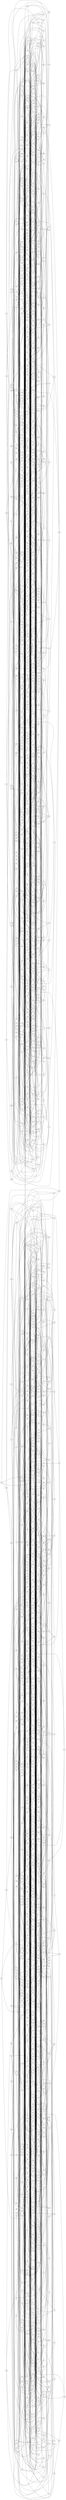 graph G {
	graph [layout=dot rankdir=LR]

ltm -- {zrn plv vlb btf};
kll -- {djh qzh};
jzt -- {dhf};
dxr -- {ljf};
xmp -- {mfn hrk bnx bjl};
xlq -- {qkk lpl hms};
nzd -- {jtj nxh kds ckj};
rvh -- {mcv hfv gst jvs};
qcp -- {nmz};
bqn -- {gdz kmv dkm qdt};
jmq -- {hzn fzs ptc skt};
rvq -- {xrg zpc};
qft -- {svh};
dqm -- {kbn gnm pgl vgz};
pkm -- {bqt kpd pbk};
clq -- {tdn rsf qrx dlc};
mqj -- {prv hhd tmk fgb qjh tcr zzg};
xrk -- {ntv};
fkq -- {nxh qlr mmn};
qhk -- {vtr qhf kbd};
jdk -- {mdb};
kcv -- {gdz txb zqd chj};
drc -- {tsk zcs hrd vsx pnr};
kml -- {hhp mlc znk};
nmf -- {mvr lhx nxg};
pjv -- {nqb bgn pdl mqf bdf};
dlc -- {cnp xfr jrk};
hfx -- {xdg msn mtc mlv};
jtt -- {pjc dvj mzb};
tsd -- {prt ksz mqn};
kbn -- {sgs rgk};
bqt -- {qtr dqh};
ztf -- {npz pdb nvl gvv};
vfb -- {xjs mhz};
cpf -- {prq xfr qvq};
dtc -- {qgb rpt sns jnn lng};
mff -- {tjz pvp nbx kzs};
lps -- {bps vdz spk szf};
dvz -- {bsq cbh};
knc -- {ckj rhh};
hfb -- {hpr xsd tnv qvb};
ldt -- {kms jrp rsx bss ksq vfb};
bvq -- {ggf znk};
hhv -- {nsr};
kfp -- {lpl bmd ccm};
qjx -- {pcr ppd bqh dxr};
jqh -- {bcz ppm hqd};
qvr -- {xgv mhq chj kft};
shc -- {nzf pbh kdh};
qhf -- {gms lpc xhd};
pjc -- {vcj};
gpv -- {rqr hvd vtq};
bps -- {glm xsq jtj};
rsf -- {ctd};
nfr -- {nmf ckd qvb};
kbk -- {dpq};
mmd -- {xsd};
nzc -- {fgr slp};
spd -- {dzs xqv};
qtz -- {xsq dgr mfv szf jkz};
ngr -- {jkz zjq};
lgg -- {bcz mhz cnj};
rrr -- {jcx kxk rjm kbm};
lrf -- {jqt lvc jdr fgq jch};
dfx -- {glm flk lzp cmz};
fgb -- {jnf};
jkp -- {lbp znv};
chz -- {gxq dgr jkz};
mlf -- {bpp qft fsp};
jtv -- {smx qlh vrg mqf};
qcs -- {tcl bxp mlf};
rfl -- {zpx jzh nss bdz};
ksg -- {cqr};
jzk -- {lxr gxk tgn};
ztd -- {prv};
smc -- {xsq knj gxq gpb};
rpt -- {lkr chr};
ptc -- {jvr nkf};
vsf -- {vjg};
kgh -- {klq mjm drg};
jzh -- {mvr zpc gkp};
gzp -- {fdv};
fsh -- {kkr gbl};
ghj -- {cbc};
zsx -- {kkv szf};
nsp -- {slp mln mzm gcm};
sxs -- {jvc nqb};
qhq -- {npx lrx bkb};
zbc -- {zzh mph tbx tcg};
bzn -- {gnm};
ljz -- {kkj rsf fbq chh};
sqh -- {gtx jqh hhv zkd};
xpl -- {lsh};
bkz -- {tfv};
chf -- {gpv gtx kdh kts};
lsz -- {jtj tgn};
krg -- {xbp nsr};
qqh -- {qgh vkd qvq};
lsd -- {jcj ggz jln zrn qlr};
nrf -- {cgv};
bkb -- {jjt};
vmv -- {kpq mtq hzr};
hjr -- {xlg qgh tkz};
dqf -- {hhg sgc kvc};
cnz -- {btg vqv fxg cpg};
plr -- {pqm hnk bmb prn};
blz -- {nqb};
dbf -- {hdl hxz chf frm};
nhg -- {sjq kqq qzd mmn mnl};
ccv -- {pct kjv grk};
fdx -- {ccv zfm cdh pxm};
cvt -- {kdq vlc cgv tjk};
mpj -- {kxn jcg lhd};
szm -- {ctr};
bhz -- {mlr cmz};
glm -- {jsp};
fms -- {tfj cjf qzh fzk};
dsf -- {prn dkj bqn vkh};
mdh -- {sgr qsp};
mqb -- {qpv txt lvc qsv};
nkf -- {lpc};
flq -- {tlb hkg qbs hst};
czv -- {jjf lhd};
gtb -- {lzc pzs bhk};
bbt -- {vfb czn ndp};
sbn -- {bfq nft kpj};
gvs -- {mtx dkh dbm rnf lrx};
lbx -- {zbk};
tfv -- {kds dmm};
kkl -- {mfs zqd fbq brx};
ksc -- {xjs hmz szm hnn};
cfv -- {nvl};
zjq -- {mfr smh rmv};
kzf -- {tjz qcx lpb qvb};
zjc -- {xdf frm zch qjb};
kdk -- {dxv zhc};
dzd -- {sdq qlx kjs};
kct -- {cxr svr};
sgq -- {bpk nfk};
shq -- {sll zsx};
lzj -- {bzn xfx mlh};
zxq -- {fmr kxp rhq};
stm -- {xzj qlh kvc hnd};
bfl -- {zcs jnn};
mzv -- {ntd dvz hnx rtq smx};
dlb -- {nrf mnb xqz};
rzv -- {lkp bmb bsq};
vzk -- {vlv dkj};
klp -- {prt};
nbx -- {jqn mzb};
fcr -- {bdt};
hzr -- {ghc fmf};
crg -- {xsc zbh};
gpt -- {tjg bdl mdz tch};
mxg -- {zcb rcn};
dhg -- {mmr rdf lbp lkp};
jcf -- {vlg hcg};
llb -- {qbs};
jjs -- {lmb gff dxt xhk};
vhr -- {pjc};
nlk -- {kqm jdb tzz kgn};
dqn -- {fbh bpz jjt gtv djb};
prx -- {tkj};
ghc -- {ktv kjv};
tjf -- {jgx shh bzf};
sdq -- {mlf grf};
mht -- {cfj cvz pnr sgs zfv};
xdj -- {npz};
ggj -- {bqq};
ppc -- {hlh nzt};
blq -- {blr ltl cbc rkx};
fbl -- {hvv ptc};
sqf -- {xcs txb};
ltq -- {lrx phn kqb bjt mzm qjb};
ctd -- {qcz};
qxg -- {fcr};
lxb -- {kll mfs kjg tgn};
hbz -- {pgg qbs};
pvq -- {qjv nfv};
jqr -- {pbk vrg qcp ktp};
ksf -- {bjt jqn xhd mdk zbf};
tqm -- {tnm qhq vjp ssf};
mbz -- {fmc xrj jvd dbc};
hlp -- {jhk rcd prq fgm};
ggp -- {jvv snl nxz znv chn};
zpp -- {fdr prx tsx kbk};
znr -- {fsh pzs gtf xhn};
mmp -- {hdl nzf rrq jrp vtq};
pzf -- {xfj thr gzp};
dbm -- {thr vzv pkb};
vvn -- {bgd xjb kml};
dhl -- {xlg shq tmk dqf crh};
lxj -- {pvp};
rzn -- {xzv vjg cgt jht qcs};
nvr -- {cxn jvd rxt};
sbt -- {pdz zdz tcv hsx rnn};
kxk -- {npv};
vbc -- {nzj};
pjh -- {lpb kzj hqd};
pfc -- {sqf rhl jvs kjg};
scg -- {xst tcm kdn rxq};
kmf -- {tht ttn hrk mhl};
rkj -- {jgm};
hpt -- {mrd dct pkn};
zvn -- {hpt qqs ztc pbv};
rhd -- {qlh glm mjm znd tvv};
jfg -- {tcm vmj gtv gjf};
bpz -- {tjg xjs};
lmz -- {qvn dpp gjf hrj};
npd -- {bdf jrl vfq};
ksb -- {smh nxz fmc};
dnb -- {svj mpl xjx djh};
gxq -- {zhc rhf};
gbq -- {kgl dfl vdl xcg};
nvg -- {fxs};
tqs -- {fdv zfr llb ssg};
qgf -- {xqz chj sxh zxz};
mgz -- {qxg grf};
gjf -- {ttf vps};
fxz -- {dcp bdv jmx thl txg};
zqv -- {pgm jdl};
xbx -- {hdd hlv zqg};
smv -- {jzr};
ztt -- {lbp sgc qlr kqr};
jdl -- {qkn};
plv -- {jzk dkx ctd gzr sjx};
ptn -- {qkj hjg qsq xsd};
xmt -- {dkk zjr mzb ljt};
ccm -- {qkj};
ltp -- {cqd pct gng rkj};
bmd -- {qdv};
kxf -- {njp hhr};
vrc -- {dbg cgt jqm zhx};
jbc -- {czv kfp pgg};
dhm -- {rkl sgv kll};
pvh -- {mdk xhn knx};
rdk -- {lpb ggj mhl};
sqz -- {ksd ltg pjs tpj};
nqq -- {mkh npz};
qvf -- {gkv blr};
lhl -- {vvg ggt qzj zrq};
gzr -- {lls ckj};
clr -- {ljt nlt fll qjb glb};
gxk -- {rzv klc};
gqn -- {klp};
jch -- {fqz prx pdb};
dfv -- {jzr kbs};
cmz -- {klq pjt};
btx -- {bnj tfs hsz};
bkv -- {kms mzg bdl qsq lrg};
kxb -- {rkg sjx fmr};
rzz -- {bbf pqn cql hnk};
czb -- {qrl};
xtn -- {lqg lgg mlc srq tcq};
chh -- {klc mxg lsz};
hvb -- {vmr xdf mzm phn};
kkh -- {mdb bvz dpp lvx qkp mzm};
cql -- {vgz pfk ksg};
vgj -- {lng dzs hmr xrk vxr};
qkk -- {hhp ggf};
dgc -- {gjf fcl jgd dnj zsz jzh};
flv -- {nmq ppc zch};
rjm -- {tlb vlg};
nlt -- {nft fcn kcz};
vfm -- {bgn};
tcv -- {cgv};
hrk -- {bkb ndc};
fxg -- {xxc bbf qnm fgb};
vkh -- {prt};
jrp -- {hft ngv};
rxv -- {vqr gkp bnx ptn};
rnf -- {fpp jbf};
vxx -- {vhr vdl mfb kxv rnf};
lbp -- {kdx pqv};
jgg -- {cjf bhl pqv bfl cqr};
hjx -- {qft fmf ktv bcz};
cdl -- {czb mlr pdz};
ghp -- {kqm fxj vlb};
crh -- {dlc rhq cnl};
qmc -- {ngg jfj kbd};
rfn -- {mtx ltl rvq bxp bgx};
xcg -- {xbk tpr};
mjm -- {txg};
rxt -- {bqq ccb dqh pbl};
qmp -- {pvq ghc lvx bdl hnn};
lsm -- {rtq ksr cqb hnk gvl};
vqj -- {vjp qqp jzt vlr};
xbh -- {prx mzg vcg};
kxn -- {mdk};
zds -- {zbk dgr bpc};
xqv -- {bdv qvc};
pbh -- {hms qkn};
tkj -- {bdl tpr ltg};
jzr -- {cxc lqg};
snl -- {fmr vrg klq mxg};
gcm -- {npx};
rhc -- {tnj nzt hhv};
nhs -- {pkn jvd vst};
vbd -- {dmm lbx tfs xcs};
dgk -- {kjs vtr};
bxp -- {nft gtv};
lzp -- {bmb gxq};
xpf -- {jrl cnl pzb ktl fpt};
hdk -- {dlb rsk xpl};
qmx -- {spf lgz zfr};
ktp -- {lsh};
bnf -- {ngv txt};
pqz -- {tnm mqd hdd rrq};
vjq -- {gms};
hjf -- {mmd xjc rdm qkv smv};
qlj -- {kqm};
tnr -- {rxz};
czh -- {chs rfs gbf};
prn -- {rkg rnx};
chn -- {hqz};
zzg -- {kgn nmz};
xbm -- {mqn hrd kdk};
bmx -- {fmc vkd tbm};
mkt -- {gvp czb lzd lgh};
tjk -- {hbb qgq bbl};
dct -- {prt pqv};
ldk -- {kqb mkh mvg cjj};
tht -- {grk};
phc -- {dbz pkn hlg};
gvn -- {xjx nlk qct szr};
dpd -- {qmc rdm dxr sbn};
zdq -- {fqz fdv};
thm -- {lbl msn};
tvf -- {qsh kxp};
rbk -- {mvg hdd};
bgd -- {tcm jgm};
qpg -- {cvg jkj ktn lvl xdn njr};
vml -- {glr};
gbp -- {hmt clq kzm};
stq -- {nzf zbs mzg};
vxm -- {rkl mfs hhg};
vrh -- {ddx fzk knc mhq};
mrd -- {znd};
bcf -- {ldq plc bvv zhh nlv};
fvk -- {mpl hnq brx};
xsc -- {ksr};
jcx -- {tnr psn pnd};
glr -- {xvr txb shh};
mlv -- {zdz pms};
kxl -- {fmf pvj vsp vtr};
zbh -- {hjc};
pjt -- {dqh};
vcg -- {mhz bvv};
tfj -- {pdf gmk};
jvc -- {dzs xcs ksg};
tnj -- {hfs};
jck -- {vkp vml rxn dgs};
mjc -- {tjz jdl jjn pbs gzd};
tcj -- {nzf ltp xdn pvh};
qtm -- {fqz};
xch -- {jhn fgp pjs ktb xbk};
cln -- {pff nzj hzc ghp};
cbj -- {hxz vfb};
kzs -- {pjh};
qrx -- {qdt hzm};
ktj -- {qsp};
xkm -- {vvf kvk fbg fgr};
qbq -- {nxz qrx tdn hnt dvq lng vbc jkg};
hnx -- {mmr};
ssl -- {bgx vfg vtr bnf ptj};
cfd -- {bvm vmq cdh xqj bqz};
vvp -- {lsh tdn};
rmv -- {lbx rhl};
lhq -- {lvc vvv bvz ppc};
rxq -- {jdk sgr xdj};
cjj -- {bdc kms mdk bhn};
nxp -- {kxn gms};
scf -- {xfb};
bvf -- {vgz kqr};
pcr -- {sml vjg};
fns -- {jvv lmb nxd};
bdg -- {gtb xnx fkb scf fcr vdl lnd};
hct -- {lpc};
zzh -- {qcd};
bdc -- {qkn jqn};
cxp -- {pzb qzh cxn bhz};
njr -- {qqk qkj};
cds -- {vlt dcf ljt};
txb -- {kkj};
gbl -- {mrm};
ksd -- {mks nbx xqj};
bhl -- {vcm};
kmk -- {vtr fdv dfv};
vzv -- {hmz xqj xhn cxc};
skr -- {ccb mfr gqn};
pln -- {zqn};
hns -- {dqh xrk qmk xlr};
vtk -- {glr kjl gfj dxt};
hlv -- {dfn mgr};
cph -- {kqb rng kxk hbz};
tsj -- {ktj nrm gvv};
pqn -- {xqz bzn phc kmv};
scd -- {mnb dlk sjx cbp};
xdx -- {jjt};
hqq -- {fgh};
kjg -- {knj bhl};
mmc -- {dgk lvc vcj};
flb -- {kdq};
gls -- {mnl rcd cpf};
pzz -- {vxr ctl hzm};
pvm -- {nmj gdz npm zbh};
kdn -- {dpq};
sjx -- {tdh};
dsg -- {qcz vbc vpl};
llc -- {mxg sll};
psn -- {bcl fcr};
cdp -- {hkg xst mfb};
jcm -- {zrn prq pnr tqc};
hmc -- {vcf jzr};
hlb -- {kxn fbl qjg nsz dhf};
jxk -- {qrn};
mqn -- {dkx lbl};
lnt -- {cbp pms qsz zfg};
ncr -- {tht ndp fcm sdq};
zrj -- {ljf vvv kqb};
jff -- {hrj xdj gkp};
znx -- {qgt gzc smv};
xgv -- {sxs xfx};
lpp -- {vxr mpl};
bxj -- {fns jsp zqd smb};
vqr -- {hlv cjp};
cxn -- {dgs bgn};
dpz -- {xhz};
njp -- {mpd gqn};
xlg -- {jtj xpl};
gnx -- {hlv zpr bpz};
sgr -- {ndp};
fdn -- {pdb jjn xst tcp};
pdv -- {kdn kxn frn};
rhq -- {hmr};
bgx -- {jqv hst};
kxp -- {hkc};
phn -- {lvc};
qzj -- {dgs dvq};
mjk -- {mzb psk};
gnm -- {jrl};
jnn -- {rnn};
pfm -- {fmc jmx gff dnb};
xqs -- {lmb fmr bkz ktl};
gbf -- {fsh vcg zpk qft};
tnm -- {bvm fkb};
cvc -- {dxt bbr htx ngr};
jpl -- {jrq xdq};
jhk -- {drg};
bzf -- {jrl zzg qmk};
cpn -- {qjx cbj vzv mvt};
mkd -- {nss vcf dzd kbm fqg qrn};
hgt -- {fgq bsk};
qsq -- {qkj};
zss -- {hqq ctc bgj zjq};
hpm -- {tcm fcb xdx};
cdh -- {tfx nlt};
hvj -- {zpr kzs};
hjc -- {vkm};
gst -- {kkj nvg rhd lls qgf nfk};
pzm -- {jgm zqn};
vgb -- {fqg kxk mjk gpn};
jpt -- {qjh dlk thm tdn smb};
xfx -- {mjm};
qnc -- {zpc};
tmk -- {kds vfq};
rqh -- {qhr lhd bjx dxr};
fpp -- {cjp pgg};
dhn -- {bps xzj cjf};
zpt -- {jsp ddm hnq hfl jpb bzr};
sqx -- {vfm dck kqq};
vst -- {qtr kqq hnq};
crl -- {vhr dgk scg bqq};
kxt -- {gls fkq gfj kqq kdx tcg};
bdt -- {knx};
cqb -- {ggz kjg ksz};
qmk -- {kgn};
ddx -- {fgm};
mfr -- {cff zcs};
zgd -- {qtr jzk gnm cdl};
qsz -- {pmd tdg fgb ctl};
cnl -- {jhk dkx};
hqr -- {stq bvz bdt tpj};
dnn -- {dqx tsk nmj kpd};
tvv -- {cxs kgn lls};
drz -- {hht kkq vkp};
xxm -- {jmg rsf zds vst};
gkb -- {hqz qtr lcf tdh};
mjv -- {dmj czb gpb};
tst -- {pgg vcf};
fxj -- {kkv zxz};
fcj -- {hct hkg};
jmx -- {fmr};
lvz -- {jqm qdv tkr};
qvn -- {dbg npx bpz};
jjf -- {jbf dhf};
bjt -- {khf};
jjl -- {cff ntv kxb};
xzr -- {kpq jfj dfn zdc prx};
cnk -- {kct hts hsz};
cbh -- {flk hjc hqz};
nsl -- {pgg};
kgl -- {hnz gsb npv fgr};
stg -- {lkp lbx fvk};
hln -- {mff zpr pln jqt};
lhx -- {xbk bgd};
fgm -- {hsn};
fvv -- {knj rxn mjv hmt};
nmj -- {vkh drg};
nzh -- {bsk fgr ktv};
ggf -- {ctz};
jzs -- {sqf tdh sll dhn};
qgm -- {rmm lpl};
cnj -- {hms rqr nzc hct};
qvl -- {vzk hpt hht npd};
fcm -- {mfb};
vlv -- {brx bbf};
kpj -- {ptj};
spb -- {fbl nxp jss gxr};
hfl -- {kxp nxz};
lxt -- {smx bvf pdz};
nsz -- {pzm rqr hcg};
hjg -- {tng bsz grk};
dcf -- {tcd lbj phz dhf tcm tkr};
bnk -- {kmk qvb vrc};
nqp -- {tpr bnm bdz kkr};
cvg -- {fjq gdn};
sgc -- {lnm};
svj -- {rnx qgq};
zqz -- {gtx};
bgr -- {bpc cmz zkr};
zrv -- {qkg};
qqk -- {kms mhz ltg krg};
znk -- {fkb};
kbq -- {nmq jqg bkl};
mtn -- {bkb nqq ttf jdr srq};
dnj -- {mrm fcm};
kvk -- {jgm fmf};
cxt -- {nnp khf bpp gqr tcd tpj pbs};
rkx -- {qll npx kml};
hpr -- {zdc fjq};
rgm -- {zqz rxz ctz gtn};
mnl -- {zkr lbl};
jnx -- {jcx klb vps pjc jdk};
bss -- {jnc rvq ffl};
jdt -- {kpq qvf fdr nsl};
mpn -- {nlv jqt xbk jqg};
qgb -- {prt rtd};
krm -- {qhr dfn kdr qnh};
tjb -- {xlr crg hsn czf rcd};
gmq -- {mkh};
jkc -- {xzv nfm bkq gtv};
glx -- {knb ccv nfr nsz};
ssk -- {ppm gdn svh};
pxt -- {jkp hnt tfj mzq};
mtc -- {bhz sjq sdn xkp cxn};
zfv -- {txg};
dvj -- {bfq ktb pgg};
xgp -- {ksg dhz zbk};
hxd -- {pzf vlr jhn pct pzs};
qxr -- {fkj};
xsd -- {qjg};
vmq -- {vps tnm gjf};
mdz -- {qmx vcf ztj gcl};
mzc -- {kct lpz smb zrv jkg};
nnp -- {kbs};
tmg -- {jzf kgc drz nqb hqq};
nzt -- {pfl qbs};
rng -- {ndc};
jln -- {sgq kcm nhs};
dkj -- {qgv};
dmv -- {nkf xzv qsp mfb};
rgk -- {jnf fbq frg};
nss -- {jvr psk gng};
kcj -- {cbp cpg vlz bfl cqr};
fzn -- {ngv kdn sml};
qck -- {fgq hlv vmj kpj};
mrj -- {sns bpl dsf qsh};
rvl -- {llb bnm kbs};
mxs -- {frg nxh rgn};
xmg -- {fjx dpz qmc nsr qhr};
nxh -- {xcs};
qpl -- {chr dcp};
hqv -- {jrl njp xqz lnm};
qvq -- {lpp rmh sgv};
zdz -- {jmg};
xkp -- {pjt};
pzp -- {kqb xfv cjp xzv};
mqq -- {zzh hnl ztt};
kcm -- {cnp sgc};
kzm -- {hnq cqr kpd};
prv -- {mnl};
lsn -- {crg vvg rhd xpl};
sds -- {mhh jzf hnj cxs hht bvf btg};
kmt -- {qlk hhd nnn};
rcn -- {vkd};
dnp -- {lgf vlb lnm};
hdd -- {ptj};
ndv -- {pms zfv rhh};
jkj -- {ttn qxg vjt lvx vsf};
klb -- {jhn gtx};
qkv -- {gqr vlg ppd};
pkz -- {htx dnp ndv gff};
nrj -- {nnn chr};
dvq -- {nfk rmv tfs xrj};
mmz -- {vvf rxz vsl zqn};
xzv -- {chs};
qlk -- {mpl qgq};
qcz -- {jdb};
tch -- {zjr jxk jdl hbz};
spk -- {pms jmg kkj};
bhk -- {jzt zdq pxm mlf};
kft -- {vvp xdq cff};
shs -- {rbk psn fsp zfm grk};
nfg -- {vgz vvg sgv};
xdl -- {bkl kkr kvz};
kvz -- {szm zfm ldq};
tqt -- {rmh kdq kgc xfx};
bjl -- {dkh fsf};
xvr -- {xjx tzz zbk};
dxv -- {pkn};
rrq -- {ndc};
dpj -- {nzf mvg bcz};
ksz -- {ztc bns};
fll -- {gpn};
skt -- {qvb svh gkv znx};
mcv -- {bcb dmm};
ngg -- {mdh fcn kjm};
jrq -- {pdf};
kqb -- {jhn};
zsz -- {qgm};
ztj -- {bdz};
hmt -- {kqm};
zns -- {bcz sml rrb xlq};
jtg -- {pmd bmb dkm};
nxx -- {btx kgh scl szf};
dtb -- {svv njr nrm gbl};
qzx -- {jnc svh kcz spf};
tlv -- {zkr mlh stg skr lng};
mrq -- {xhz zbg tnr xnx};
kgj -- {bpz qlx sgr tkr};
gpb -- {ztd kds};
pms -- {fbq jrq};
fcb -- {zqn hqd flv};
qct -- {hpt dxt jvs pdm};
kjs -- {lvx};
hts -- {cmf ggt qcp mlv};
ntv -- {sgs jnn cgv lmb};
lst -- {cgt};
fnt -- {jvc znd tqc};
qmj -- {rll dzs mkv vsx};
sgv -- {pxc};
qnm -- {hns mnb xhk};
pmv -- {hpr jgd szm gsb};
kbm -- {qvn fqg};
ttf -- {qsv};
zhx -- {ppc jgm qgt};
vpl -- {zrq rsk};
pjs -- {gpn};
nrt -- {tlb kjv};
gkv -- {bvz};
lkq -- {qtm knb bjx gbl};
lcf -- {svj zrn hhg};
zjr -- {nzh};
rvt -- {qpv dpz bnx cfh};
lnd -- {zfr pgm bnk};
xfr -- {msn chr};
cmf -- {nlk};
dlk -- {lpp rkg};
kbg -- {ltg kjf mks gng mgz};
qht -- {hrd bcb sjq zcs};
tlb -- {tpr};
mkk -- {hmt pfk};
kjt -- {fdv mmd tcq hpm};
bgj -- {hdk};
qzd -- {sns kkj xsc};
pqm -- {jkx vfq tkz};
vlt -- {pdv qnc klb pfl};
qgh -- {jvs fgh};
rsk -- {rhf};
szr -- {lkr};
gmk -- {zbk};
knx -- {nmq};
lvn -- {bmx lzj szr cnk bgn ksz nvr};
ffs -- {rsf jck lgf zfv};
lll -- {tst};
ctc -- {xbc xqv qtr};
ftn -- {gvl jsf jpb dxv};
lsq -- {rgn ctd crg rzg};
ldq -- {fkb};
kcz -- {vsp};
tbm -- {mph qcd};
ddm -- {mqq kxp prv};
mmn -- {szf rpt};
nxg -- {dpq ndc};
gtf -- {cbc nqq bdc};
qll -- {hdl pln nxg};
jqn -- {kjv};
dpp -- {jvr jbf};
dmj -- {rxt lbx qdt nfg};
xdq -- {pxc};
hnt -- {qcz bbl};
dgp -- {jnf jrk hsn rhq};
lgf -- {mkk zcb};
xzx -- {pkm hnl qtz cbk};
qjb -- {bbt};
nnc -- {rtq vxm tcv};
mln -- {nvl};
spv -- {fdv mmd gvv ktj};
kjl -- {vxr hsz hzm};
rkg -- {djh dhz tsk xdq};
bdv -- {bcb};
qtg -- {hnz jzt gkp qsp};
bqh -- {czn pxm spf ptj};
tfx -- {rfs bjt};
xrg -- {tlb};
ljs -- {lrx cfh};
rxz -- {vjt};
krz -- {vpl fxj fzk};
kmr -- {prv qcd nxd};
brx -- {zhc};
ztg -- {xbc lnc kct};
rll -- {hsz jpb};
mqd -- {qgt mks mgz};
vxf -- {ljf nmq gbl qpv};
pdb -- {mks tjg};
dgn -- {xtb plc jcp kmf zpc};
xkq -- {zsz rvl zqz thr tzt};
mtx -- {bkb nkf};
jkz -- {bpl};
lfn -- {mpd tdg tgn hnx};
smz -- {vsx rtd vkp};
fgp -- {vlg zkd};
tnv -- {nft nfm xhz dfz dkk lxj};
pnr -- {jvv dck};
hnd -- {brx dms};
pbs -- {bvv};
dcl -- {gkx mqq xrk tsd sxs gxk};
nvk -- {sll pkc jpl};
bnj -- {xkp};
dkm -- {shh lls};
glb -- {spf gmq bhn};
bcj -- {xsc};
rnx -- {xsc};
jdr -- {dpq vfb};
htx -- {rnx};
pbc -- {zbh sjq pdf dgp};
fgr -- {kpj};
xjc -- {vhr pjh qrn ltg};
bnm -- {vsf jxk};
lkp -- {dbc};
bdz -- {scf};
vmj -- {lhd tjg mgz};
kkx -- {dck vkm hnl};
qjg -- {lpc};
gkp -- {rmm pkb};
thl -- {hht};
rxn -- {hbb lls};
nfm -- {dkk};
hhb -- {kzj grf};
tdh -- {zrv};
hhp -- {mgr fsf};
krf -- {stq kzj tpr fsp};
rqv -- {hqz dgr kmv xbm mfr mzq bzn};
hkc -- {zdz hbb};
hzc -- {pzz fmc szr qxr};
rcd -- {dbz qcp vkd};
lbl -- {xcs};
ckh -- {mnx qdv nxp mzb ssl};
nsk -- {ssk cds rlt vsq};
vrm -- {rhl rmh hjr ddx};
sxf -- {bnf tcl lvz};
csf -- {hvj lst mlf jdk};
bkl -- {ljf};
jkx -- {qcd bgj};
mkv -- {tsk ktp cbh};
ssp -- {zrj tfx zqv nsl tpj};
kzj -- {hft};
nvl -- {cgt};
pff -- {jln zzg};
lrp -- {ksb qkg rgn xdg llc xgg};
ppd -- {fzs};
qgq -- {mfv};
ptg -- {hvd ffl hlh bnx};
kdh -- {mdl rjm};
hvv -- {cfv gzd xdl};
ckd -- {txd nnp jqg};
hrd -- {mrd tkz};
spr -- {phz kbd hft gvv};
cpg -- {bns};
gfx -- {bgj cxf nvg xhk};
gvl -- {lkp tqc bpc};
lnr -- {qgb rnn zhc xgv cbh};
knt -- {knc mlh flb bkz};
mhh -- {mxs fbq rtq kxf};
fcl -- {xrg};
zzx -- {tmk jjl lnm};
cxc -- {kbs llb};
vxs -- {vvp zrv cnp ztd};
qzp -- {jbc bsd lhd hrj czh};
frm -- {mgr gqr kvk};
hvh -- {zkr mlr xgp kgh};
jvv -- {qgv};
kpb -- {chn hhd bbr vrh};
gch -- {bfq jqv vfb hcg};
tcp -- {nsl ggj vpf nsr zqg};
gxm -- {kxv rfl gmq};
lrg -- {hgt hzr hxz gdn};
lbj -- {mjk qhq bsd};
qlx -- {bvq dfl hzn};
hkg -- {xbp nrm qnc};
jss -- {bnm rvq kjm hfs};
zqg -- {ctr hlh};
dcn -- {bkz cmf qlj mqf};
ktl -- {ktp ggz};
xsq -- {ksr};
fxf -- {bfh zqv rrb hhb};
jnc -- {cxc};
lxr -- {vxr zvs bbf};
djb -- {zpr tcm mvs};
bbr -- {blz dkj};
xqq -- {dfz vqj xhd tsj};
nmz -- {tgn};
mvt -- {khf lqg};
gtn -- {hpr};
bqz -- {bkl xcg hst};
tfs -- {flk};
xfb -- {ctr vjq gnx};
qsh -- {lkr};
kfs -- {rhd vfx xlg vfm dvz};
jpb -- {jpl};
ffl -- {tkr jgm};
mvr -- {pkb cjp};
vjt -- {nzt mgr};
bkq -- {tcd kjs qrn xqj ghj};
qjh -- {vqv cxs};
qjn -- {bpl zzh vst tjf zsd kds};
mdl -- {ktj qgt xdj};
fsf -- {lpl bfq};
gzc -- {jfj qkk jdl};
rbl -- {dcp dck};
txt -- {bpp ljs};
jnh -- {gcm fcj jcf ndc hhv};
crx -- {vcf ljh lqg xdx};
cbk -- {frg fxs};
hnn -- {bhn tch jjn};
sgs -- {pxc rcn nvg};
dgf -- {gms lst jdk rdk};
zbs -- {zpk xbp bvq};
sns -- {jsf ckj cfj};
hxm -- {kxf gnm nnc qcd};
qqs -- {tqt blz dxv};
rrx -- {jdb nnn jkg bzr svr};
cbp -- {cgv};
npt -- {vqr vjp rxq hvd ztj};
hsx -- {bhl hsn qpl fgh};
pns -- {kxt knt ljz tdg};
kjf -- {fbg mhz mvt mfn};
cmg -- {gzp bvm mpj khf};
jsf -- {xsq frg};
djz -- {drc hhd nmz jmx};
nqc -- {gvv xtb lpb jjf};
hms -- {xqj};
lsh -- {jnf};
nnn -- {hmt};
hql -- {hnl fpt rgn zzx};
kxx -- {rbk txd ktb};
dqx -- {hpt pzb rsf};
fmv -- {pdl fxj pbl hmt};
rdf -- {cnp dgs lpp};
tzt -- {hnz qnc};
czm -- {hqq smh sll qcz};
gsb -- {xnx zch};
ctl -- {dms};
qjv -- {fbg fgq cfv};
pdl -- {gfj dms};
dvx -- {kxn fqg nfm};
lvc -- {rng hct};
nhd -- {rsk klq};
tpn -- {cbk kdx lnc blz};
kqr -- {fbq};
kvc -- {czm ccb};
tzz -- {btf bsq};
gcl -- {jqt gkp fqg};
bhr -- {npv cbj hmc ljs};
hbb -- {dbz};
vjp -- {nrt};
kcx -- {tvf knj sqx ddx dsg};
npm -- {kcm qcd qlj rhl};
sjk -- {nrf cxr jln dnp};
hzn -- {tht bjt};
psg -- {kbs hmc qtm tnv npz fzn};
mlc -- {nrm zdq};
jfh -- {gzr ctl rbl tbm};
xrj -- {jrq bpl};
tnh -- {xbh hst xdx zns};
dkh -- {qkj mvg};
pkn -- {bns};
bdf -- {mmr qkg cjf};
xxc -- {zrq dkx pxc};
zlm -- {hzc gkx mkk djz};
kpd -- {dct};
qkn -- {szm};
zqd -- {qtr};
jcp -- {cbc mtq hhb pcr};
djh -- {rhf};
dst -- {zzx pfk scl tvf};
btg -- {kkx hsz mfv};
fmf -- {gkp};
hlg -- {scl bpc zvs};
mbv -- {mph nhd bnj ksr};
qvc -- {rmh};
xpq -- {rll mbq krz thl fgm};
vsq -- {ktb hlh pbh};
lpz -- {pbk npm};
tng -- {fcm zfr tzt rqr};
pbv -- {kbn spd fxs};
lgh -- {drg jrk kmr xpq btf vrg bgr};
ljt -- {slp rng};
vdz -- {tmg jvv mrd};
psk -- {bvq nzh};
ppm -- {mgz zfm fbg};
vlc -- {nhd hhr ztd};
xnx -- {mdb vjg};
kkq -- {klp rnn bzf};
hxx -- {lzc gkv xkq};
hht -- {scl rhf};
xll -- {kbq bjx klb zhh};
vlr -- {fjq};
lmg -- {nmx jqv dpz nrt};
qhr -- {rkj frn};
mmr -- {fgh};
rkl -- {hmr kqm};
mns -- {bdt tnj fsf kms};
ntt -- {rdk jgd ndc};
plc -- {fpp qsq jfj};
svv -- {vjq rsx jcf};
ksq -- {gtn xgj rvl};
pvp -- {sml nzc};
vtq -- {mzg nkf};
gxr -- {cfv dkk jxk};
pgl -- {vlz llc kpd};
zpc -- {vcj};
jdf -- {jgg pdm lpz dhm bqt};
fpl -- {bbf vml pbl tbx chz chr};
qkp -- {mln pgg dnj mzg};
qqp -- {hkg fcn tpr};
kmv -- {bpk};
kbd -- {gdn};
znv -- {jdb hjc};
zkt -- {jjh jpb qkg xdq};
fdr -- {kbs zpr};
xgj -- {tcd pxm};
cxr -- {qgv hqz bcj};
zpx -- {jqn kbk};
gms -- {xgj};
jht -- {qjg mtq};
xgg -- {qqh jzf vkm};
rrg -- {kjv cvg ndp ttf};
vsp -- {xrg};
dbj -- {shh pbl fbq qvc};
tjz -- {jqg qhk};
mnx -- {qjg rrq rfs};
gcf -- {nvk jvs dqh};
mdk -- {dkk};
qzh -- {mnb};
bdl -- {pkb jbf};
zhh -- {zsz bqz};
vxr -- {qsh};
nzj -- {vkh tfv vsx};
hks -- {nlv srq lsv tnj};
mvs -- {rrq qpv};
czs -- {spd zsx gcf vxs chj};
pls -- {knb vfb jtt hdn jff};
bvv -- {fzs};
cfj -- {hmr};
ngp -- {zfv zdz rbl jkp bzm svr htx};
zsd -- {czf pdl};
tcq -- {bkq bvv};
vpq -- {tvv pmd tfj pqv};
qqm -- {fgh lxt lzp pzb};
vfx -- {qjh bpk ggz bgl};
tpj -- {gtn ljs pbs};
bsz -- {pfl vzv gpn};
hft -- {xdf fqz};
mlh -- {zxz};
cgp -- {zxq flb nrj ztg dqh};
hhg -- {shh tcv};
lkt -- {bgl ssl bkj txd};
tcr -- {klc hnd mpm};
mhq -- {zrv lsz};
lzd -- {lzp jrk xzj};
vps -- {cfh fqg};
zrq -- {pjt xkp bpc jvs};
bxv -- {hcg qvf qxl lll zmt};
srs -- {lpb vlg qsp};
lsv -- {hfs npz nzh};
dsc -- {jmg rcn pdf bpk};
qxl -- {hvj ktb gcm pzm zns};
lng -- {bcj};
mlr -- {lnm};
bkj -- {czn kbk rmm};
sdn -- {xsc zhc};
hsz -- {dcp};
ggt -- {nrf bnj};
lgz -- {ncr dmv bss};
rlt -- {zfr kkr fcl};
vmc -- {ljf czn sdq bjl};
xfv -- {rrb lhx xgj dvx};
dhz -- {bcb};
vpf -- {phn scf vlr};
xjb -- {mdb ccm knx};
zkd -- {jvr mvs};
ssf -- {fgq dpj xfj nqq};
zpk -- {mkh zdc};
fbh -- {ltg rsx ppc};
hrj -- {npv};
pgm -- {zjr fgp};
nxd -- {ksr kkv};
kdr -- {hnz qbs xhd lzc};
rhh -- {bkz};
kdx -- {prt};
mhv -- {dbg phz nfv gzp};
znd -- {mpd};
mrh -- {tqc klc xlg jcj};
jcj -- {pmd jpb qqh};
fzk -- {rcc jsp};
hkx -- {zsd lkr tsk kdk qzj};
gzd -- {zpr};
dbc -- {bcb hmr};
mfn -- {kxn rxz};
kts -- {nqq bvm lhd};
cxl -- {rrb fll bmd lxj};
jnf -- {lnm};
bhn -- {nzh};
tdt -- {hmz xtb srq ghq};
dzr -- {hxx ggj dfn xhz};
mrm -- {znk bsk};
qrl -- {fnt mph lbx};
jqm -- {jnc xtb};
vfg -- {fcl mhl ctz};
vhq -- {vfm sds cmz tdh hzm};
nsf -- {xbc mph ngr mnb};
zbf -- {smv ldq ppd};
bzm -- {qlh tbx hhd};
pvj -- {xst ktv dvj};
vqv -- {rtq cfj};
ljh -- {jjt hmz vvv};
mpl -- {fgh};
vmr -- {pln bsk hgt};
nfv -- {kxx znk};
fkj -- {vfq hkc zcb};
qnx -- {bdv szr vml bps};
qmz -- {czb flb vbc};
jgx -- {zvs smx pbk};
gkx -- {rnx nnn};
gdz -- {fpt};
pnd -- {dpp scf lvz};
zqs -- {psn bqq kcz mtq};
pkc -- {gfj ztc};
dpt -- {ctz zmt tnr hvd};
lnc -- {sgq thl fxs hnl};
qcx -- {gxm grf sxf};
mbq -- {kmt mqq bns gdz};
spz -- {vtr gng ghj jbf};
kxv -- {tsx xfj};
jtj -- {prt};
rcc -- {drg ksg hnx};
xlr -- {xjx};
frn -- {pfl};
blr -- {qdv};
xhk -- {gqn bcj kqr qpl};
jth -- {lll jxk mdh czv xbp};
bbl -- {hmr cpg};
vlb -- {cqr};
xbp -- {xdf};
gpf -- {mcv dbz kkj};
zdc -- {rdk};
zmt -- {mmc dbg rqh};
bfh -- {nlv fgq jgd};
qdv -- {tst frn};
vlz -- {zhc};
pbl -- {qlj fpt};
bsd -- {vjq qjg};
dms -- {qgv};
zfg -- {ztd brx jhk};
qsv -- {kpj};
mfs -- {mpd};
vsl -- {svh bcl lst};
bjx -- {khf};
hfs -- {pkb};
nmx -- {shc lrg mpj};
tcg -- {dhz cff};
hfv -- {smz bsq pdz pff};
hmb -- {jjn jqv cdp pjs gpn fsp};
jzf -- {pkc};
mpm -- {tdg vcm jtg};
xdg -- {vxm sdn};
kkv -- {txg};
vvv -- {kkr};
gff -- {smh};
btp -- {blr ljf thr lvl qxr};
vkp -- {qlr};
chs -- {lxj hqd ccm};
tbx -- {hhr prq};
rdm -- {zqg tcl};
cqd -- {zrj crx slp vsf};
cvz -- {bbf gmk ktp};
hdl -- {bgx};
bzr -- {qlk mkk};
zrn -- {sjq};
bcl -- {sbn bmd};
xfj -- {pjh};
jjh -- {nvg dbz vcm};
czl -- {pbc xlr svr vlc};
hnk -- {qdt vkm};
pfg -- {khf kfp gzd czh};
ffc -- {vmv hxz ntt qtm pqz};
lvl -- {kvz zch};
xdn -- {zqz};
dfl -- {bpp ggf};
smb -- {flk mfv jtv};
mnk -- {dfv dfz ctz dhf};
ktn -- {plc ptc gmq};
bgl -- {mln rhc xjs};
pdz -- {qxr kdq};
hdn -- {ltp spv fcj vsp};
rzg -- {jvs tkz vcm};
ghq -- {ctr krg gzd};
knb -- {jqg};
rfs -- {xdx};
vrx -- {mbz tfs xfx cmz};
ssg -- {tcx tzt rkj};
pdm -- {jnf};
sxh -- {gpf chn cmf};
ntd -- {nrj pxc vlv msn};
gvp -- {xqv jvd prt};
rps -- {vvv gbq qqk llb};
tsx -- {rmm kqb};
vkr -- {cxs rhh hhg tbx};
kgc -- {jtv mmr};
pfk -- {zcb};
cxf -- {kds xzj cnp};
nsx -- {lll ghj jht fll qsv mdl};
vcj -- {mhl};
mqf -- {dmm nfk};
kjm -- {ngv xdx};
vdl -- {phz pdb grf};
ftq -- {xbx srs pvq mqd};
ztc -- {hhr};
cbc -- {rsx};
mzq -- {qmk qvc};
hnj -- {shq thm qzd};
pct -- {xdn rvq srs};
jcg -- {fjq fzs pzs xhn};
fxs -- {mmr};
ltl -- {qxg hhv};
czf -- {jrq zxz jkg};
vvf -- {dfz kzs xdx gqr qgm};
zbg -- {cfh ztj vvn};
tcx -- {tcl txd};
ttn -- {fcn lzc};
qnh -- {vsp zpx tcx nnp};
rtd -- {gmk vlz mqn};
zsb -- {pdm xbc vvg nnn zbh klp};
kpq -- {grf};
zvs -- {btf};
fbm -- {vzk qmz ccb gbp jkx hfl};
fjx -- {jgm vlr npv};
}
